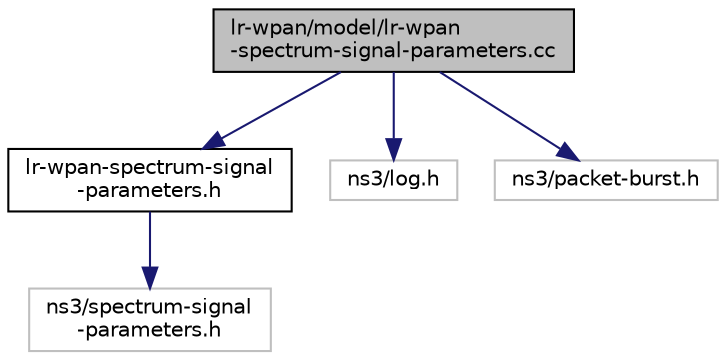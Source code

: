 digraph "lr-wpan/model/lr-wpan-spectrum-signal-parameters.cc"
{
  edge [fontname="Helvetica",fontsize="10",labelfontname="Helvetica",labelfontsize="10"];
  node [fontname="Helvetica",fontsize="10",shape=record];
  Node1 [label="lr-wpan/model/lr-wpan\l-spectrum-signal-parameters.cc",height=0.2,width=0.4,color="black", fillcolor="grey75", style="filled", fontcolor="black"];
  Node1 -> Node2 [color="midnightblue",fontsize="10",style="solid"];
  Node2 [label="lr-wpan-spectrum-signal\l-parameters.h",height=0.2,width=0.4,color="black", fillcolor="white", style="filled",URL="$de/d3e/lr-wpan-spectrum-signal-parameters_8h.html"];
  Node2 -> Node3 [color="midnightblue",fontsize="10",style="solid"];
  Node3 [label="ns3/spectrum-signal\l-parameters.h",height=0.2,width=0.4,color="grey75", fillcolor="white", style="filled"];
  Node1 -> Node4 [color="midnightblue",fontsize="10",style="solid"];
  Node4 [label="ns3/log.h",height=0.2,width=0.4,color="grey75", fillcolor="white", style="filled"];
  Node1 -> Node5 [color="midnightblue",fontsize="10",style="solid"];
  Node5 [label="ns3/packet-burst.h",height=0.2,width=0.4,color="grey75", fillcolor="white", style="filled"];
}
